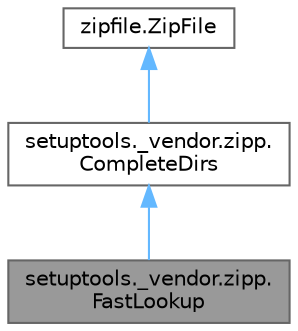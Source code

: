 digraph "setuptools._vendor.zipp.FastLookup"
{
 // LATEX_PDF_SIZE
  bgcolor="transparent";
  edge [fontname=Helvetica,fontsize=10,labelfontname=Helvetica,labelfontsize=10];
  node [fontname=Helvetica,fontsize=10,shape=box,height=0.2,width=0.4];
  Node1 [id="Node000001",label="setuptools._vendor.zipp.\lFastLookup",height=0.2,width=0.4,color="gray40", fillcolor="grey60", style="filled", fontcolor="black",tooltip=" "];
  Node2 -> Node1 [id="edge1_Node000001_Node000002",dir="back",color="steelblue1",style="solid",tooltip=" "];
  Node2 [id="Node000002",label="setuptools._vendor.zipp.\lCompleteDirs",height=0.2,width=0.4,color="gray40", fillcolor="white", style="filled",URL="$classsetuptools_1_1__vendor_1_1zipp_1_1_complete_dirs.html",tooltip=" "];
  Node3 -> Node2 [id="edge2_Node000002_Node000003",dir="back",color="steelblue1",style="solid",tooltip=" "];
  Node3 [id="Node000003",label="zipfile.ZipFile",height=0.2,width=0.4,color="gray40", fillcolor="white", style="filled",tooltip=" "];
}
